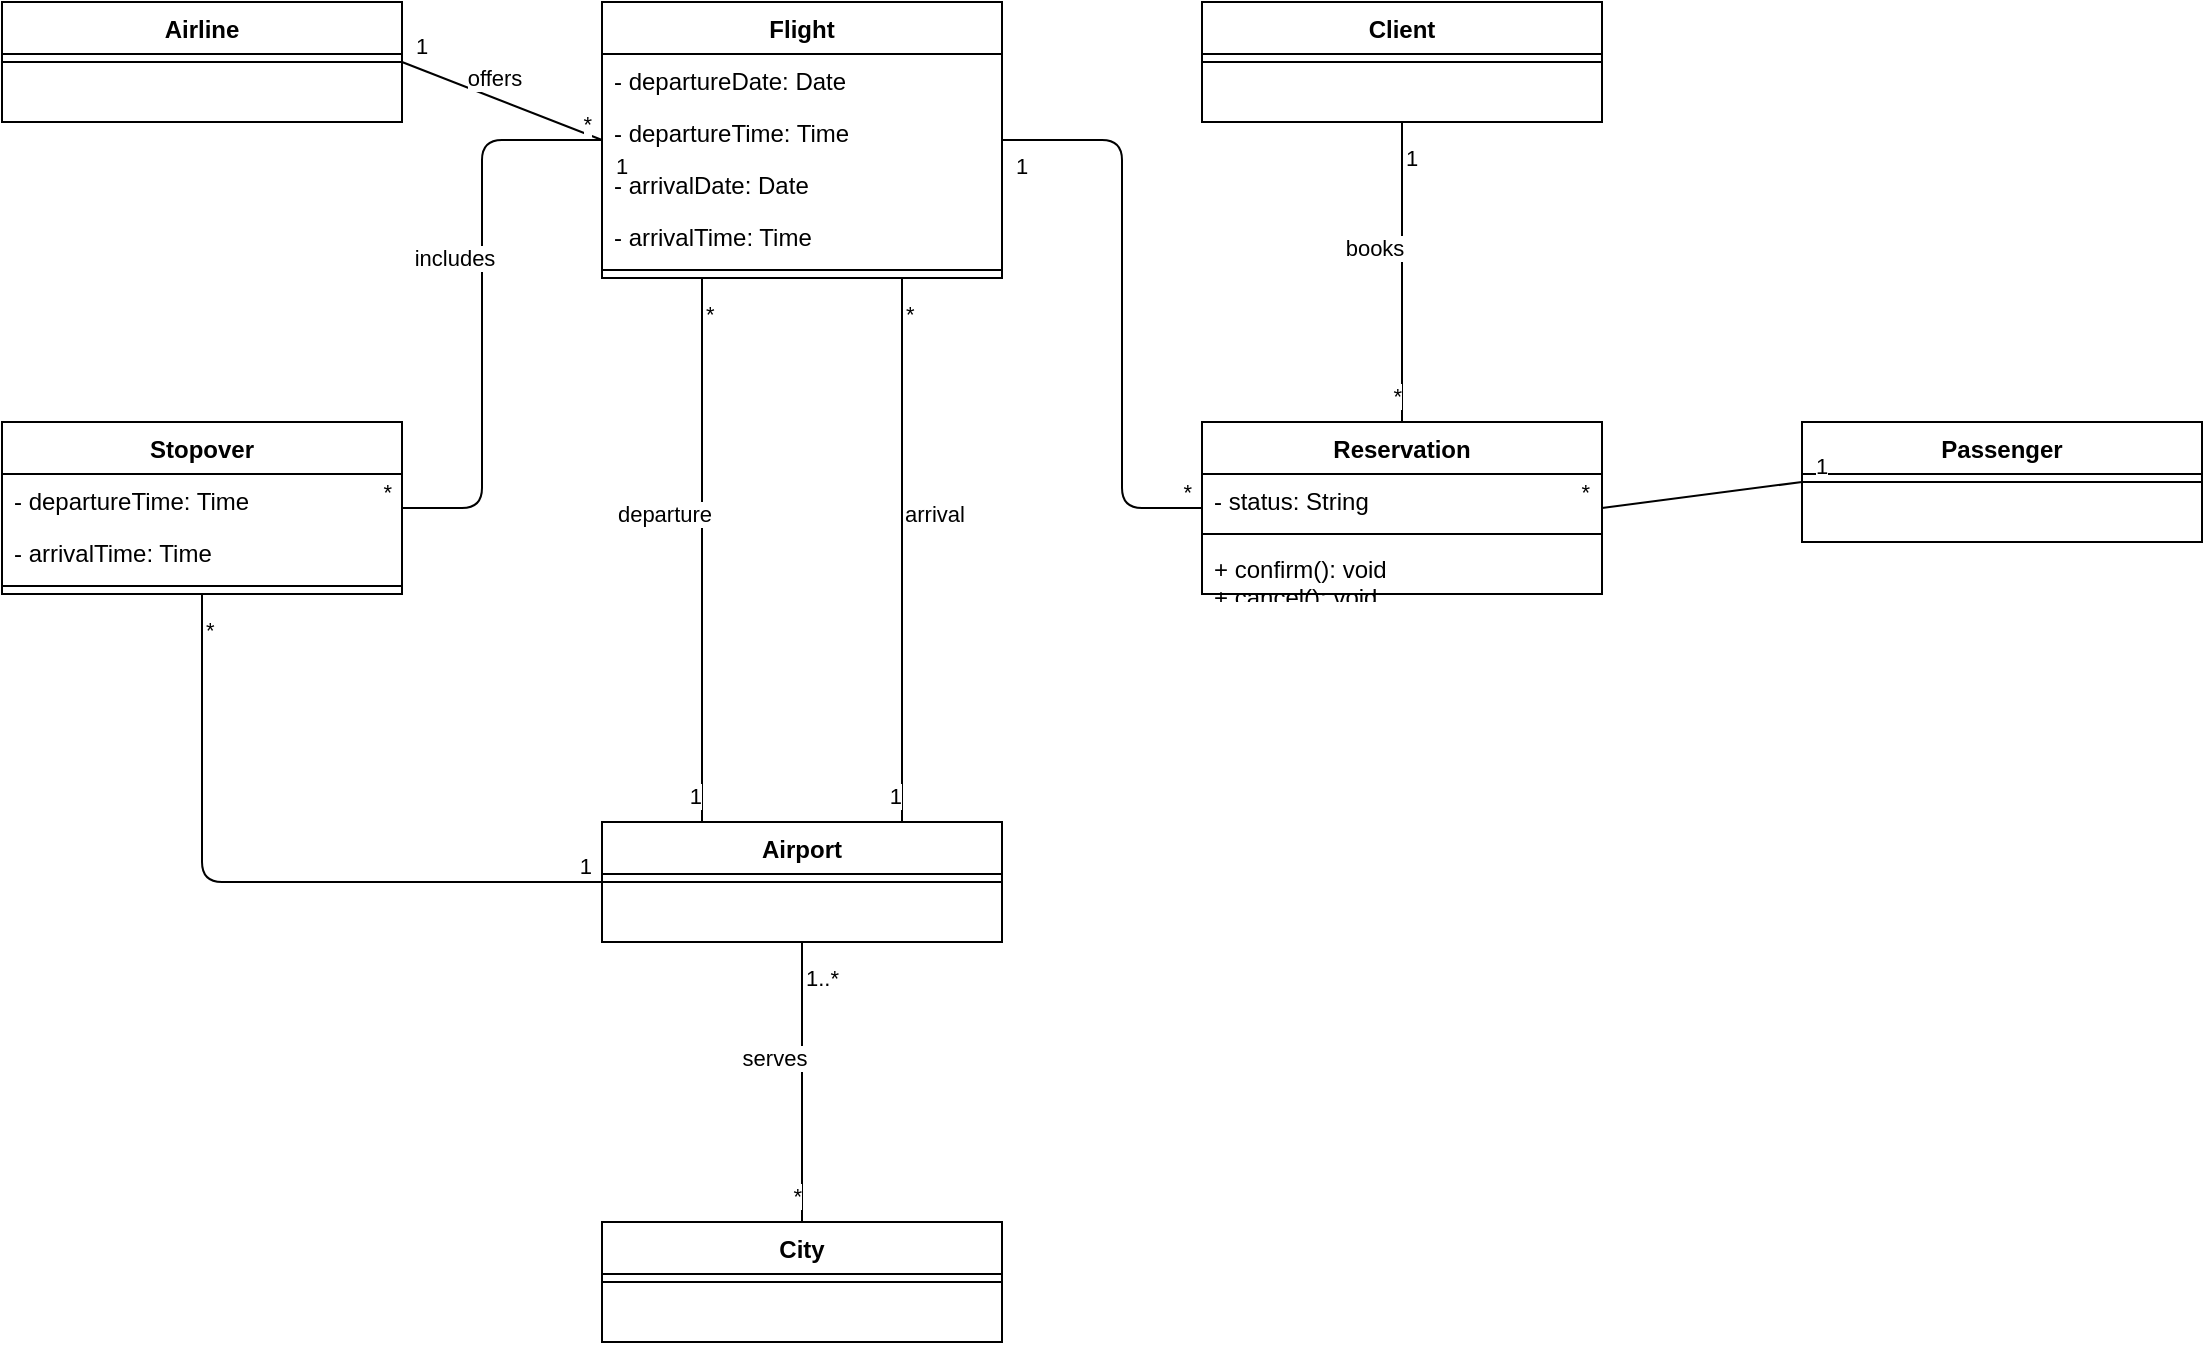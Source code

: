 <mxfile>
  <diagram name="FlightBooking">
    <mxGraphModel dx="1400" dy="900" grid="1" gridSize="10" guides="1" tooltips="1" connect="1" arrows="1" fold="1" page="1" pageScale="1" pageWidth="1400" pageHeight="900">
      <root>
        <mxCell id="0"/>
        <mxCell id="1" parent="0"/>
        
        <!-- Airline Class -->
        <mxCell id="2" value="Airline" style="swimlane;fontStyle=1;align=center;verticalAlign=top;childLayout=stackLayout;horizontal=1;startSize=26;horizontalStack=0;resizeParent=1;resizeParentMax=0;resizeLast=0;collapsible=1;marginBottom=0;" vertex="1" parent="1">
          <mxGeometry x="40" y="40" width="200" height="60" as="geometry"/>
        </mxCell>
        <mxCell id="3" value="" style="line;strokeWidth=1;fillColor=none;align=left;verticalAlign=middle;spacingTop=-1;spacingLeft=3;spacingRight=3;rotatable=0;labelPosition=right;points=[];portConstraint=eastwest;" vertex="1" parent="2">
          <mxGeometry y="26" width="200" height="8" as="geometry"/>
        </mxCell>
        <mxCell id="4" value="" style="text;strokeColor=none;fillColor=none;align=left;verticalAlign=top;spacingLeft=4;spacingRight=4;overflow=hidden;rotatable=0;points=[[0,0.5],[1,0.5]];portConstraint=eastwest;" vertex="1" parent="2">
          <mxGeometry y="34" width="200" height="26" as="geometry"/>
        </mxCell>
        
        <!-- Flight Class -->
        <mxCell id="5" value="Flight" style="swimlane;fontStyle=1;align=center;verticalAlign=top;childLayout=stackLayout;horizontal=1;startSize=26;horizontalStack=0;resizeParent=1;resizeParentMax=0;resizeLast=0;collapsible=1;marginBottom=0;" vertex="1" parent="1">
          <mxGeometry x="340" y="40" width="200" height="138" as="geometry"/>
        </mxCell>
        <mxCell id="6" value="- departureDate: Date" style="text;strokeColor=none;fillColor=none;align=left;verticalAlign=top;spacingLeft=4;spacingRight=4;overflow=hidden;rotatable=0;points=[[0,0.5],[1,0.5]];portConstraint=eastwest;" vertex="1" parent="5">
          <mxGeometry y="26" width="200" height="26" as="geometry"/>
        </mxCell>
        <mxCell id="7" value="- departureTime: Time" style="text;strokeColor=none;fillColor=none;align=left;verticalAlign=top;spacingLeft=4;spacingRight=4;overflow=hidden;rotatable=0;points=[[0,0.5],[1,0.5]];portConstraint=eastwest;" vertex="1" parent="5">
          <mxGeometry y="52" width="200" height="26" as="geometry"/>
        </mxCell>
        <mxCell id="8" value="- arrivalDate: Date" style="text;strokeColor=none;fillColor=none;align=left;verticalAlign=top;spacingLeft=4;spacingRight=4;overflow=hidden;rotatable=0;points=[[0,0.5],[1,0.5]];portConstraint=eastwest;" vertex="1" parent="5">
          <mxGeometry y="78" width="200" height="26" as="geometry"/>
        </mxCell>
        <mxCell id="9" value="- arrivalTime: Time" style="text;strokeColor=none;fillColor=none;align=left;verticalAlign=top;spacingLeft=4;spacingRight=4;overflow=hidden;rotatable=0;points=[[0,0.5],[1,0.5]];portConstraint=eastwest;" vertex="1" parent="5">
          <mxGeometry y="104" width="200" height="26" as="geometry"/>
        </mxCell>
        <mxCell id="10" value="" style="line;strokeWidth=1;fillColor=none;align=left;verticalAlign=middle;spacingTop=-1;spacingLeft=3;spacingRight=3;rotatable=0;labelPosition=right;points=[];portConstraint=eastwest;" vertex="1" parent="5">
          <mxGeometry y="130" width="200" height="8" as="geometry"/>
        </mxCell>
        
        <!-- Client Class -->
        <mxCell id="11" value="Client" style="swimlane;fontStyle=1;align=center;verticalAlign=top;childLayout=stackLayout;horizontal=1;startSize=26;horizontalStack=0;resizeParent=1;resizeParentMax=0;resizeLast=0;collapsible=1;marginBottom=0;" vertex="1" parent="1">
          <mxGeometry x="640" y="40" width="200" height="60" as="geometry"/>
        </mxCell>
        <mxCell id="12" value="" style="line;strokeWidth=1;fillColor=none;align=left;verticalAlign=middle;spacingTop=-1;spacingLeft=3;spacingRight=3;rotatable=0;labelPosition=right;points=[];portConstraint=eastwest;" vertex="1" parent="11">
          <mxGeometry y="26" width="200" height="8" as="geometry"/>
        </mxCell>
        <mxCell id="13" value="" style="text;strokeColor=none;fillColor=none;align=left;verticalAlign=top;spacingLeft=4;spacingRight=4;overflow=hidden;rotatable=0;points=[[0,0.5],[1,0.5]];portConstraint=eastwest;" vertex="1" parent="11">
          <mxGeometry y="34" width="200" height="26" as="geometry"/>
        </mxCell>
        
        <!-- Reservation Class -->
        <mxCell id="14" value="Reservation" style="swimlane;fontStyle=1;align=center;verticalAlign=top;childLayout=stackLayout;horizontal=1;startSize=26;horizontalStack=0;resizeParent=1;resizeParentMax=0;resizeLast=0;collapsible=1;marginBottom=0;" vertex="1" parent="1">
          <mxGeometry x="640" y="250" width="200" height="86" as="geometry"/>
        </mxCell>
        <mxCell id="15" value="- status: String" style="text;strokeColor=none;fillColor=none;align=left;verticalAlign=top;spacingLeft=4;spacingRight=4;overflow=hidden;rotatable=0;points=[[0,0.5],[1,0.5]];portConstraint=eastwest;" vertex="1" parent="14">
          <mxGeometry y="26" width="200" height="26" as="geometry"/>
        </mxCell>
        <mxCell id="16" value="" style="line;strokeWidth=1;fillColor=none;align=left;verticalAlign=middle;spacingTop=-1;spacingLeft=3;spacingRight=3;rotatable=0;labelPosition=right;points=[];portConstraint=eastwest;" vertex="1" parent="14">
          <mxGeometry y="52" width="200" height="8" as="geometry"/>
        </mxCell>
        <mxCell id="17" value="+ confirm(): void&#10;+ cancel(): void" style="text;strokeColor=none;fillColor=none;align=left;verticalAlign=top;spacingLeft=4;spacingRight=4;overflow=hidden;rotatable=0;points=[[0,0.5],[1,0.5]];portConstraint=eastwest;" vertex="1" parent="14">
          <mxGeometry y="60" width="200" height="26" as="geometry"/>
        </mxCell>
        
        <!-- Passenger Class -->
        <mxCell id="18" value="Passenger" style="swimlane;fontStyle=1;align=center;verticalAlign=top;childLayout=stackLayout;horizontal=1;startSize=26;horizontalStack=0;resizeParent=1;resizeParentMax=0;resizeLast=0;collapsible=1;marginBottom=0;" vertex="1" parent="1">
          <mxGeometry x="940" y="250" width="200" height="60" as="geometry"/>
        </mxCell>
        <mxCell id="19" value="" style="line;strokeWidth=1;fillColor=none;align=left;verticalAlign=middle;spacingTop=-1;spacingLeft=3;spacingRight=3;rotatable=0;labelPosition=right;points=[];portConstraint=eastwest;" vertex="1" parent="18">
          <mxGeometry y="26" width="200" height="8" as="geometry"/>
        </mxCell>
        <mxCell id="20" value="" style="text;strokeColor=none;fillColor=none;align=left;verticalAlign=top;spacingLeft=4;spacingRight=4;overflow=hidden;rotatable=0;points=[[0,0.5],[1,0.5]];portConstraint=eastwest;" vertex="1" parent="18">
          <mxGeometry y="34" width="200" height="26" as="geometry"/>
        </mxCell>
        
        <!-- Airport Class -->
        <mxCell id="21" value="Airport" style="swimlane;fontStyle=1;align=center;verticalAlign=top;childLayout=stackLayout;horizontal=1;startSize=26;horizontalStack=0;resizeParent=1;resizeParentMax=0;resizeLast=0;collapsible=1;marginBottom=0;" vertex="1" parent="1">
          <mxGeometry x="340" y="450" width="200" height="60" as="geometry"/>
        </mxCell>
        <mxCell id="22" value="" style="line;strokeWidth=1;fillColor=none;align=left;verticalAlign=middle;spacingTop=-1;spacingLeft=3;spacingRight=3;rotatable=0;labelPosition=right;points=[];portConstraint=eastwest;" vertex="1" parent="21">
          <mxGeometry y="26" width="200" height="8" as="geometry"/>
        </mxCell>
        <mxCell id="23" value="" style="text;strokeColor=none;fillColor=none;align=left;verticalAlign=top;spacingLeft=4;spacingRight=4;overflow=hidden;rotatable=0;points=[[0,0.5],[1,0.5]];portConstraint=eastwest;" vertex="1" parent="21">
          <mxGeometry y="34" width="200" height="26" as="geometry"/>
        </mxCell>
        
        <!-- Stopover Class -->
        <mxCell id="24" value="Stopover" style="swimlane;fontStyle=1;align=center;verticalAlign=top;childLayout=stackLayout;horizontal=1;startSize=26;horizontalStack=0;resizeParent=1;resizeParentMax=0;resizeLast=0;collapsible=1;marginBottom=0;" vertex="1" parent="1">
          <mxGeometry x="40" y="250" width="200" height="86" as="geometry"/>
        </mxCell>
        <mxCell id="25" value="- departureTime: Time" style="text;strokeColor=none;fillColor=none;align=left;verticalAlign=top;spacingLeft=4;spacingRight=4;overflow=hidden;rotatable=0;points=[[0,0.5],[1,0.5]];portConstraint=eastwest;" vertex="1" parent="24">
          <mxGeometry y="26" width="200" height="26" as="geometry"/>
        </mxCell>
        <mxCell id="26" value="- arrivalTime: Time" style="text;strokeColor=none;fillColor=none;align=left;verticalAlign=top;spacingLeft=4;spacingRight=4;overflow=hidden;rotatable=0;points=[[0,0.5],[1,0.5]];portConstraint=eastwest;" vertex="1" parent="24">
          <mxGeometry y="52" width="200" height="26" as="geometry"/>
        </mxCell>
        <mxCell id="27" value="" style="line;strokeWidth=1;fillColor=none;align=left;verticalAlign=middle;spacingTop=-1;spacingLeft=3;spacingRight=3;rotatable=0;labelPosition=right;points=[];portConstraint=eastwest;" vertex="1" parent="24">
          <mxGeometry y="78" width="200" height="8" as="geometry"/>
        </mxCell>
        
        <!-- City Class -->
        <mxCell id="28" value="City" style="swimlane;fontStyle=1;align=center;verticalAlign=top;childLayout=stackLayout;horizontal=1;startSize=26;horizontalStack=0;resizeParent=1;resizeParentMax=0;resizeLast=0;collapsible=1;marginBottom=0;" vertex="1" parent="1">
          <mxGeometry x="340" y="650" width="200" height="60" as="geometry"/>
        </mxCell>
        <mxCell id="29" value="" style="line;strokeWidth=1;fillColor=none;align=left;verticalAlign=middle;spacingTop=-1;spacingLeft=3;spacingRight=3;rotatable=0;labelPosition=right;points=[];portConstraint=eastwest;" vertex="1" parent="28">
          <mxGeometry y="26" width="200" height="8" as="geometry"/>
        </mxCell>
        <mxCell id="30" value="" style="text;strokeColor=none;fillColor=none;align=left;verticalAlign=top;spacingLeft=4;spacingRight=4;overflow=hidden;rotatable=0;points=[[0,0.5],[1,0.5]];portConstraint=eastwest;" vertex="1" parent="28">
          <mxGeometry y="34" width="200" height="26" as="geometry"/>
        </mxCell>
        
        <!-- Airline to Flight Association -->
        <mxCell id="31" value="" style="endArrow=none;html=1;exitX=1;exitY=0.5;exitDx=0;exitDy=0;entryX=0;entryY=0.5;entryDx=0;entryDy=0;" edge="1" parent="1" source="2" target="5">
          <mxGeometry width="160" relative="1" as="geometry">
            <mxPoint x="240" y="109" as="sourcePoint"/>
            <mxPoint x="340" y="109" as="targetPoint"/>
          </mxGeometry>
        </mxCell>
        <mxCell id="32" value="1" style="edgeLabel;resizable=0;html=1;align=left;verticalAlign=bottom;" connectable="0" vertex="1" parent="31">
          <mxGeometry x="-1" relative="1" as="geometry">
            <mxPoint x="5" as="offset"/>
          </mxGeometry>
        </mxCell>
        <mxCell id="33" value="*" style="edgeLabel;resizable=0;html=1;align=right;verticalAlign=bottom;" connectable="0" vertex="1" parent="31">
          <mxGeometry x="1" relative="1" as="geometry">
            <mxPoint x="-5" as="offset"/>
          </mxGeometry>
        </mxCell>
        <mxCell id="34" value="offers" style="edgeLabel;html=1;align=center;verticalAlign=middle;resizable=0;points=[];" vertex="1" connectable="0" parent="31">
          <mxGeometry x="-0.1" y="1" relative="1" as="geometry">
            <mxPoint y="-9" as="offset"/>
          </mxGeometry>
        </mxCell>
        
        <!-- Client to Reservation Association -->
        <mxCell id="35" value="" style="endArrow=none;html=1;exitX=0.5;exitY=1;exitDx=0;exitDy=0;entryX=0.5;entryY=0;entryDx=0;entryDy=0;" edge="1" parent="1" source="11" target="14">
          <mxGeometry width="160" relative="1" as="geometry">
            <mxPoint x="740" y="120" as="sourcePoint"/>
            <mxPoint x="740" y="240" as="targetPoint"/>
          </mxGeometry>
        </mxCell>
        <mxCell id="36" value="1" style="edgeLabel;resizable=0;html=1;align=left;verticalAlign=top;" connectable="0" vertex="1" parent="35">
          <mxGeometry x="-1" relative="1" as="geometry">
            <mxPoint y="5" as="offset"/>
          </mxGeometry>
        </mxCell>
        <mxCell id="37" value="*" style="edgeLabel;resizable=0;html=1;align=right;verticalAlign=bottom;" connectable="0" vertex="1" parent="35">
          <mxGeometry x="1" relative="1" as="geometry">
            <mxPoint y="-5" as="offset"/>
          </mxGeometry>
        </mxCell>
        <mxCell id="38" value="books" style="edgeLabel;html=1;align=center;verticalAlign=middle;resizable=0;points=[];" vertex="1" connectable="0" parent="35">
          <mxGeometry x="-0.1" y="1" relative="1" as="geometry">
            <mxPoint x="-15" y="-5" as="offset"/>
          </mxGeometry>
        </mxCell>
        
        <!-- Flight to Reservation Association -->
        <mxCell id="39" value="" style="endArrow=none;html=1;exitX=1;exitY=0.5;exitDx=0;exitDy=0;entryX=0;entryY=0.5;entryDx=0;entryDy=0;" edge="1" parent="1" source="5" target="14">
          <mxGeometry width="160" relative="1" as="geometry">
            <mxPoint x="540" y="109" as="sourcePoint"/>
            <mxPoint x="640" y="293" as="targetPoint"/>
            <Array as="points">
              <mxPoint x="600" y="109"/>
              <mxPoint x="600" y="293"/>
            </Array>
          </mxGeometry>
        </mxCell>
        <mxCell id="40" value="1" style="edgeLabel;resizable=0;html=1;align=left;verticalAlign=top;" connectable="0" vertex="1" parent="39">
          <mxGeometry x="-1" relative="1" as="geometry">
            <mxPoint x="5" as="offset"/>
          </mxGeometry>
        </mxCell>
        <mxCell id="41" value="*" style="edgeLabel;resizable=0;html=1;align=right;verticalAlign=bottom;" connectable="0" vertex="1" parent="39">
          <mxGeometry x="1" relative="1" as="geometry">
            <mxPoint x="-5" as="offset"/>
          </mxGeometry>
        </mxCell>
        
        <!-- Passenger to Reservation Association -->
        <mxCell id="42" value="" style="endArrow=none;html=1;exitX=0;exitY=0.5;exitDx=0;exitDy=0;entryX=1;entryY=0.5;entryDx=0;entryDy=0;" edge="1" parent="1" source="18" target="14">
          <mxGeometry width="160" relative="1" as="geometry">
            <mxPoint x="930" y="293" as="sourcePoint"/>
            <mxPoint x="850" y="293" as="targetPoint"/>
          </mxGeometry>
        </mxCell>
        <mxCell id="43" value="1" style="edgeLabel;resizable=0;html=1;align=left;verticalAlign=bottom;" connectable="0" vertex="1" parent="42">
          <mxGeometry x="-1" relative="1" as="geometry">
            <mxPoint x="5" as="offset"/>
          </mxGeometry>
        </mxCell>
        <mxCell id="44" value="*" style="edgeLabel;resizable=0;html=1;align=right;verticalAlign=bottom;" connectable="0" vertex="1" parent="42">
          <mxGeometry x="1" relative="1" as="geometry">
            <mxPoint x="-5" as="offset"/>
          </mxGeometry>
        </mxCell>
        
        <!-- Flight to Stopover Association -->
        <mxCell id="45" value="" style="endArrow=none;html=1;exitX=0;exitY=0.5;exitDx=0;exitDy=0;entryX=1;entryY=0.5;entryDx=0;entryDy=0;" edge="1" parent="1" source="5" target="24">
          <mxGeometry width="160" relative="1" as="geometry">
            <mxPoint x="330" y="109" as="sourcePoint"/>
            <mxPoint x="250" y="293" as="targetPoint"/>
            <Array as="points">
              <mxPoint x="280" y="109"/>
              <mxPoint x="280" y="293"/>
            </Array>
          </mxGeometry>
        </mxCell>
        <mxCell id="46" value="1" style="edgeLabel;resizable=0;html=1;align=left;verticalAlign=top;" connectable="0" vertex="1" parent="45">
          <mxGeometry x="-1" relative="1" as="geometry">
            <mxPoint x="5" as="offset"/>
          </mxGeometry>
        </mxCell>
        <mxCell id="47" value="*" style="edgeLabel;resizable=0;html=1;align=right;verticalAlign=bottom;" connectable="0" vertex="1" parent="45">
          <mxGeometry x="1" relative="1" as="geometry">
            <mxPoint x="-5" as="offset"/>
          </mxGeometry>
        </mxCell>
        <mxCell id="48" value="includes" style="edgeLabel;html=1;align=center;verticalAlign=middle;resizable=0;points=[];" vertex="1" connectable="0" parent="45">
          <mxGeometry x="-0.1" y="1" relative="1" as="geometry">
            <mxPoint x="-15" y="-9" as="offset"/>
          </mxGeometry>
        </mxCell>
        
        <!-- Stopover to Airport Association -->
        <mxCell id="49" value="" style="endArrow=none;html=1;exitX=0.5;exitY=1;exitDx=0;exitDy=0;entryX=0;entryY=0.5;entryDx=0;entryDy=0;" edge="1" parent="1" source="24" target="21">
          <mxGeometry width="160" relative="1" as="geometry">
            <mxPoint x="140" y="350" as="sourcePoint"/>
            <mxPoint x="340" y="480" as="targetPoint"/>
            <Array as="points">
              <mxPoint x="140" y="480"/>
            </Array>
          </mxGeometry>
        </mxCell>
        <mxCell id="50" value="*" style="edgeLabel;resizable=0;html=1;align=left;verticalAlign=top;" connectable="0" vertex="1" parent="49">
          <mxGeometry x="-1" relative="1" as="geometry">
            <mxPoint y="5" as="offset"/>
          </mxGeometry>
        </mxCell>
        <mxCell id="51" value="1" style="edgeLabel;resizable=0;html=1;align=right;verticalAlign=bottom;" connectable="0" vertex="1" parent="49">
          <mxGeometry x="1" relative="1" as="geometry">
            <mxPoint x="-5" as="offset"/>
          </mxGeometry>
        </mxCell>
        
        <!-- Flight to Airport (departure) Association -->
        <mxCell id="52" value="" style="endArrow=none;html=1;exitX=0.25;exitY=1;exitDx=0;exitDy=0;entryX=0.25;entryY=0;entryDx=0;entryDy=0;" edge="1" parent="1" source="5" target="21">
          <mxGeometry width="160" relative="1" as="geometry">
            <mxPoint x="390" y="190" as="sourcePoint"/>
            <mxPoint x="390" y="440" as="targetPoint"/>
          </mxGeometry>
        </mxCell>
        <mxCell id="53" value="*" style="edgeLabel;resizable=0;html=1;align=left;verticalAlign=top;" connectable="0" vertex="1" parent="52">
          <mxGeometry x="-1" relative="1" as="geometry">
            <mxPoint y="5" as="offset"/>
          </mxGeometry>
        </mxCell>
        <mxCell id="54" value="1" style="edgeLabel;resizable=0;html=1;align=right;verticalAlign=bottom;" connectable="0" vertex="1" parent="52">
          <mxGeometry x="1" relative="1" as="geometry">
            <mxPoint y="-5" as="offset"/>
          </mxGeometry>
        </mxCell>
        <mxCell id="55" value="departure" style="edgeLabel;html=1;align=center;verticalAlign=middle;resizable=0;points=[];" vertex="1" connectable="0" parent="52">
          <mxGeometry x="-0.1" y="1" relative="1" as="geometry">
            <mxPoint x="-20" y="-5" as="offset"/>
          </mxGeometry>
        </mxCell>
        
        <!-- Flight to Airport (arrival) Association -->
        <mxCell id="56" value="" style="endArrow=none;html=1;exitX=0.75;exitY=1;exitDx=0;exitDy=0;entryX=0.75;entryY=0;entryDx=0;entryDy=0;" edge="1" parent="1" source="5" target="21">
          <mxGeometry width="160" relative="1" as="geometry">
            <mxPoint x="490" y="190" as="sourcePoint"/>
            <mxPoint x="490" y="440" as="targetPoint"/>
          </mxGeometry>
        </mxCell>
        <mxCell id="57" value="*" style="edgeLabel;resizable=0;html=1;align=left;verticalAlign=top;" connectable="0" vertex="1" parent="56">
          <mxGeometry x="-1" relative="1" as="geometry">
            <mxPoint y="5" as="offset"/>
          </mxGeometry>
        </mxCell>
        <mxCell id="58" value="1" style="edgeLabel;resizable=0;html=1;align=right;verticalAlign=bottom;" connectable="0" vertex="1" parent="56">
          <mxGeometry x="1" relative="1" as="geometry">
            <mxPoint y="-5" as="offset"/>
          </mxGeometry>
        </mxCell>
        <mxCell id="59" value="arrival" style="edgeLabel;html=1;align=center;verticalAlign=middle;resizable=0;points=[];" vertex="1" connectable="0" parent="56">
          <mxGeometry x="-0.1" y="1" relative="1" as="geometry">
            <mxPoint x="15" y="-5" as="offset"/>
          </mxGeometry>
        </mxCell>
        
        <!-- Airport to City Association -->
        <mxCell id="60" value="" style="endArrow=none;html=1;exitX=0.5;exitY=1;exitDx=0;exitDy=0;entryX=0.5;entryY=0;entryDx=0;entryDy=0;" edge="1" parent="1" source="21" target="28">
          <mxGeometry width="160" relative="1" as="geometry">
            <mxPoint x="440" y="520" as="sourcePoint"/>
            <mxPoint x="440" y="640" as="targetPoint"/>
          </mxGeometry>
        </mxCell>
        <mxCell id="61" value="1..*" style="edgeLabel;resizable=0;html=1;align=left;verticalAlign=top;" connectable="0" vertex="1" parent="60">
          <mxGeometry x="-1" relative="1" as="geometry">
            <mxPoint y="5" as="offset"/>
          </mxGeometry>
        </mxCell>
        <mxCell id="62" value="*" style="edgeLabel;resizable=0;html=1;align=right;verticalAlign=bottom;" connectable="0" vertex="1" parent="60">
          <mxGeometry x="1" relative="1" as="geometry">
            <mxPoint y="-5" as="offset"/>
          </mxGeometry>
        </mxCell>
        <mxCell id="63" value="serves" style="edgeLabel;html=1;align=center;verticalAlign=middle;resizable=0;points=[];" vertex="1" connectable="0" parent="60">
          <mxGeometry x="-0.1" y="1" relative="1" as="geometry">
            <mxPoint x="-15" y="-5" as="offset"/>
          </mxGeometry>
        </mxCell>
        
      </root>
    </mxGraphModel>
  </diagram>
</mxfile>
